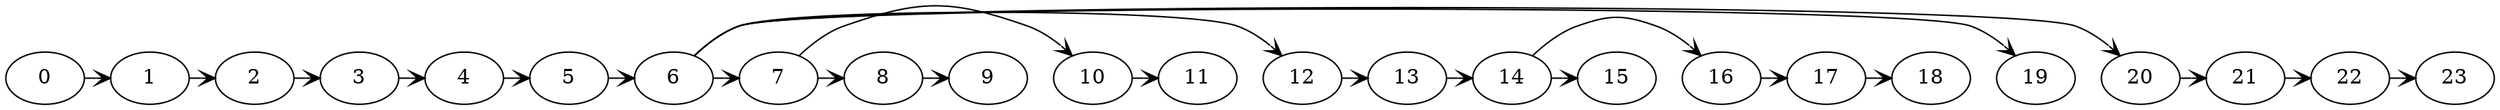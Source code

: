 digraph "Transducer Visualizer" {
	edge [arrowhead=vee arrowsize=1]
	0 [label=0]
	1 [label=1]
	0 -> 1 [constraint=false]
	2 [label=2]
	1 -> 2 [constraint=false]
	3 [label=3]
	2 -> 3 [constraint=false]
	4 [label=4]
	3 -> 4 [constraint=false]
	5 [label=5]
	4 -> 5 [constraint=false]
	6 [label=6]
	5 -> 6 [constraint=false]
	7 [label=7]
	6 -> 7 [constraint=false]
	8 [label=8]
	7 -> 8 [constraint=false]
	9 [label=9]
	8 -> 9 [constraint=false]
	10 [label=10]
	7 -> 10 [constraint=false]
	11 [label=11]
	10 -> 11 [constraint=false]
	12 [label=12]
	6 -> 12 [constraint=false]
	13 [label=13]
	12 -> 13 [constraint=false]
	14 [label=14]
	13 -> 14 [constraint=false]
	15 [label=15]
	14 -> 15 [constraint=false]
	16 [label=16]
	14 -> 16 [constraint=false]
	17 [label=17]
	16 -> 17 [constraint=false]
	18 [label=18]
	17 -> 18 [constraint=false]
	19 [label=19]
	6 -> 19 [constraint=false]
	20 [label=20]
	6 -> 20 [constraint=false]
	21 [label=21]
	20 -> 21 [constraint=false]
	22 [label=22]
	21 -> 22 [constraint=false]
	23 [label=23]
	22 -> 23 [constraint=false]
}
